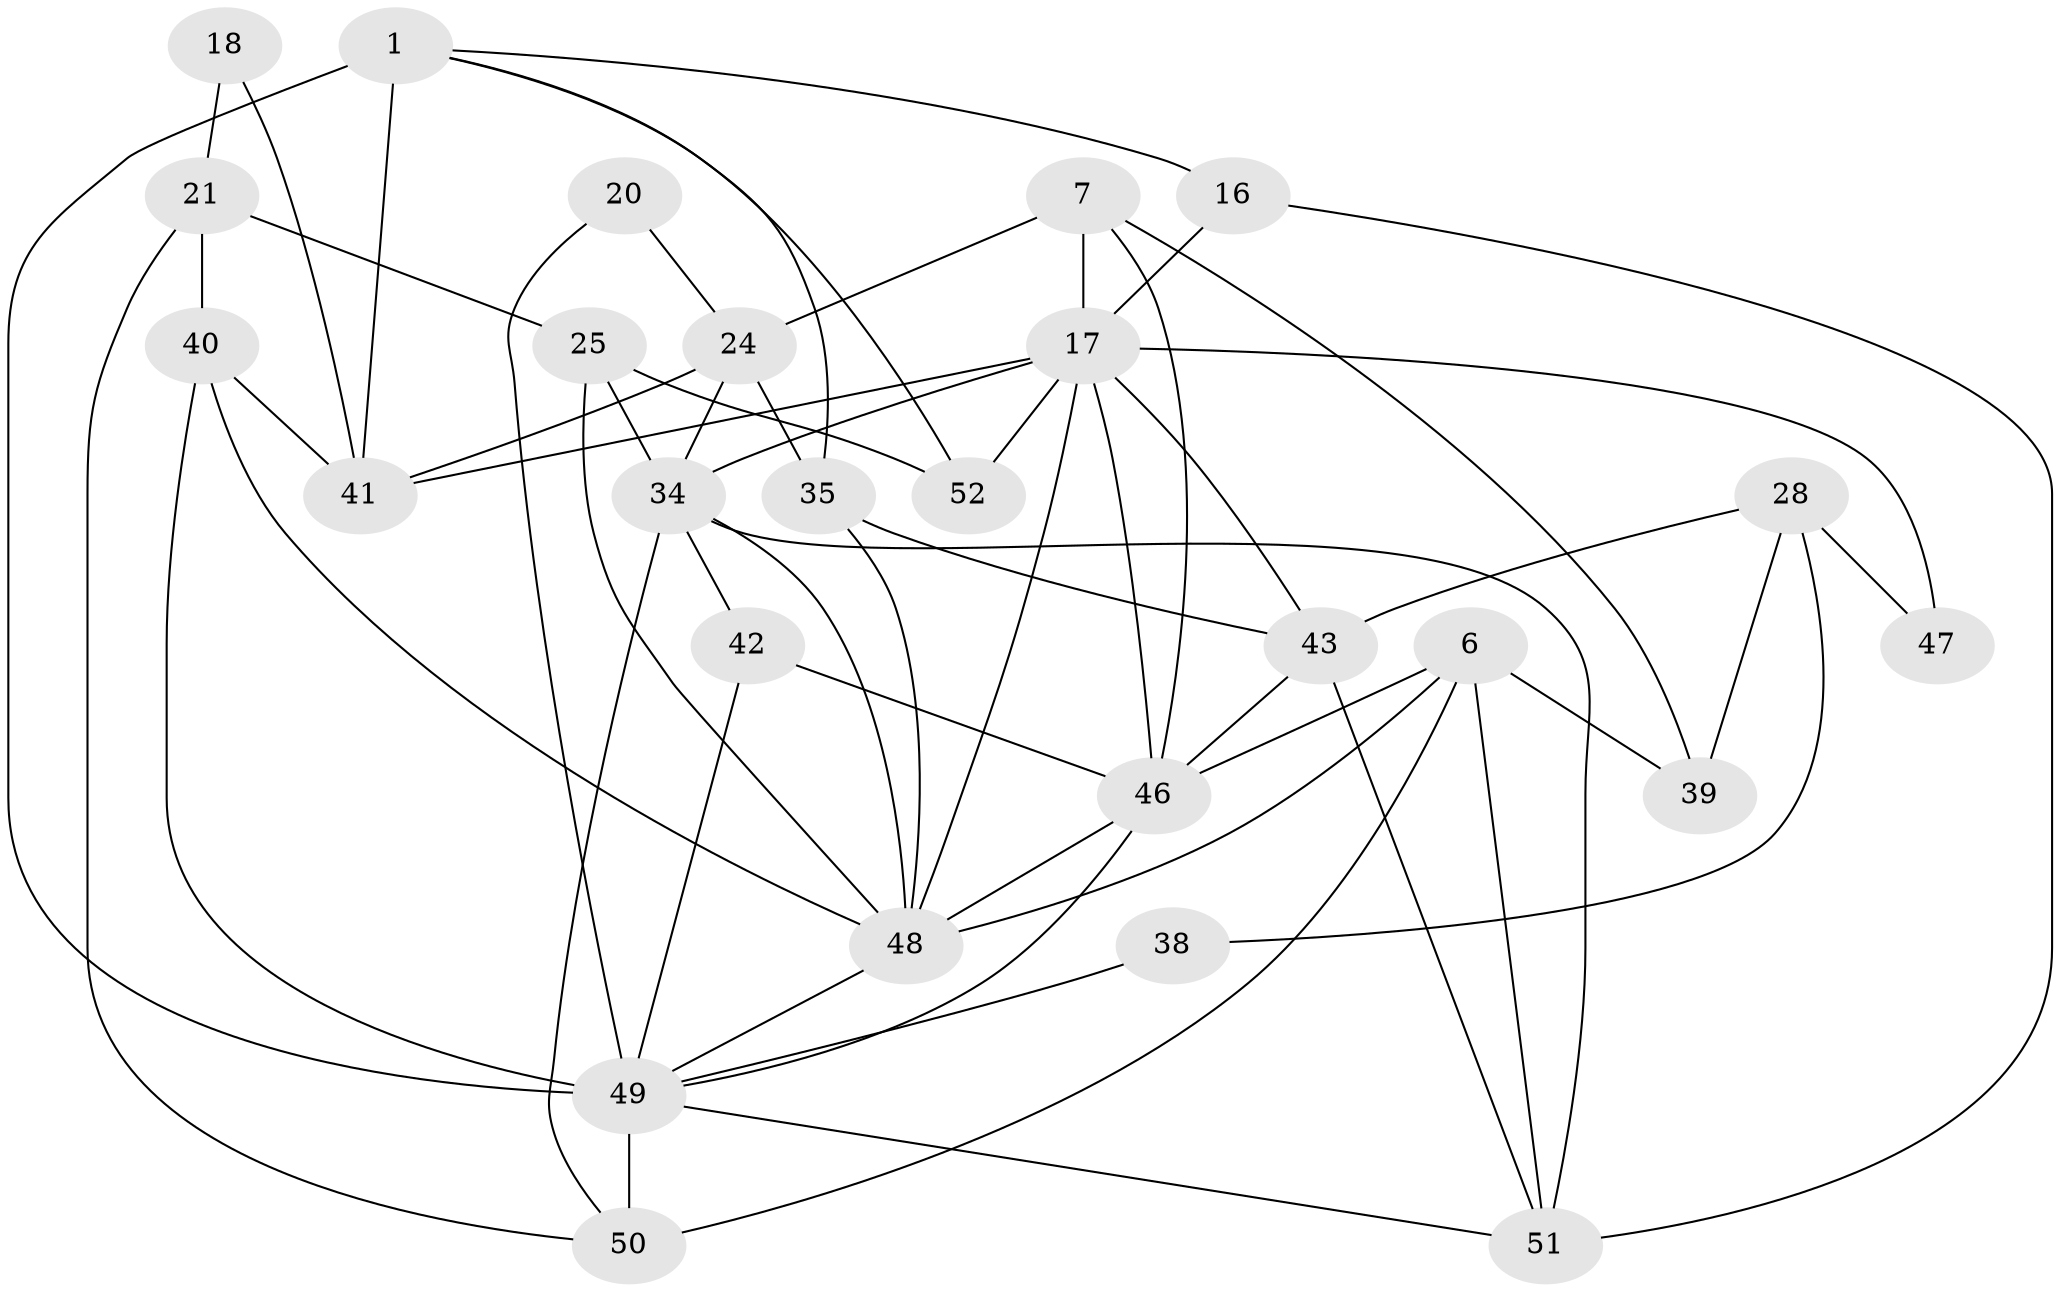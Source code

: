 // original degree distribution, {7: 0.019230769230769232, 5: 0.25, 3: 0.3076923076923077, 6: 0.11538461538461539, 4: 0.19230769230769232, 2: 0.11538461538461539}
// Generated by graph-tools (version 1.1) at 2025/48/03/09/25 04:48:57]
// undirected, 26 vertices, 59 edges
graph export_dot {
graph [start="1"]
  node [color=gray90,style=filled];
  1;
  6;
  7;
  16;
  17 [super="+3+9+12"];
  18;
  20;
  21;
  24;
  25;
  28;
  34 [super="+27+31"];
  35 [super="+14"];
  38;
  39 [super="+37"];
  40;
  41 [super="+26"];
  42 [super="+33+30"];
  43;
  46 [super="+32"];
  47;
  48 [super="+2+45"];
  49 [super="+19+44"];
  50 [super="+29"];
  51 [super="+36"];
  52;
  1 -- 16;
  1 -- 35;
  1 -- 41;
  1 -- 52;
  1 -- 49 [weight=3];
  6 -- 50;
  6 -- 39 [weight=2];
  6 -- 46;
  6 -- 48;
  6 -- 51;
  7 -- 24;
  7 -- 39;
  7 -- 17;
  7 -- 46;
  16 -- 51;
  16 -- 17;
  17 -- 43;
  17 -- 46;
  17 -- 48 [weight=2];
  17 -- 52;
  17 -- 41;
  17 -- 47;
  17 -- 34;
  18 -- 21;
  18 -- 41;
  20 -- 24;
  20 -- 49;
  21 -- 40;
  21 -- 25;
  21 -- 50;
  24 -- 41;
  24 -- 35;
  24 -- 34;
  25 -- 48 [weight=2];
  25 -- 52;
  25 -- 34;
  28 -- 43;
  28 -- 38;
  28 -- 47;
  28 -- 39;
  34 -- 48 [weight=2];
  34 -- 42 [weight=3];
  34 -- 50;
  34 -- 51 [weight=2];
  35 -- 48 [weight=2];
  35 -- 43;
  38 -- 49;
  40 -- 41 [weight=2];
  40 -- 48;
  40 -- 49 [weight=2];
  42 -- 49 [weight=5];
  42 -- 46;
  43 -- 51;
  43 -- 46;
  46 -- 49 [weight=2];
  46 -- 48;
  48 -- 49;
  49 -- 50 [weight=3];
  49 -- 51;
}
